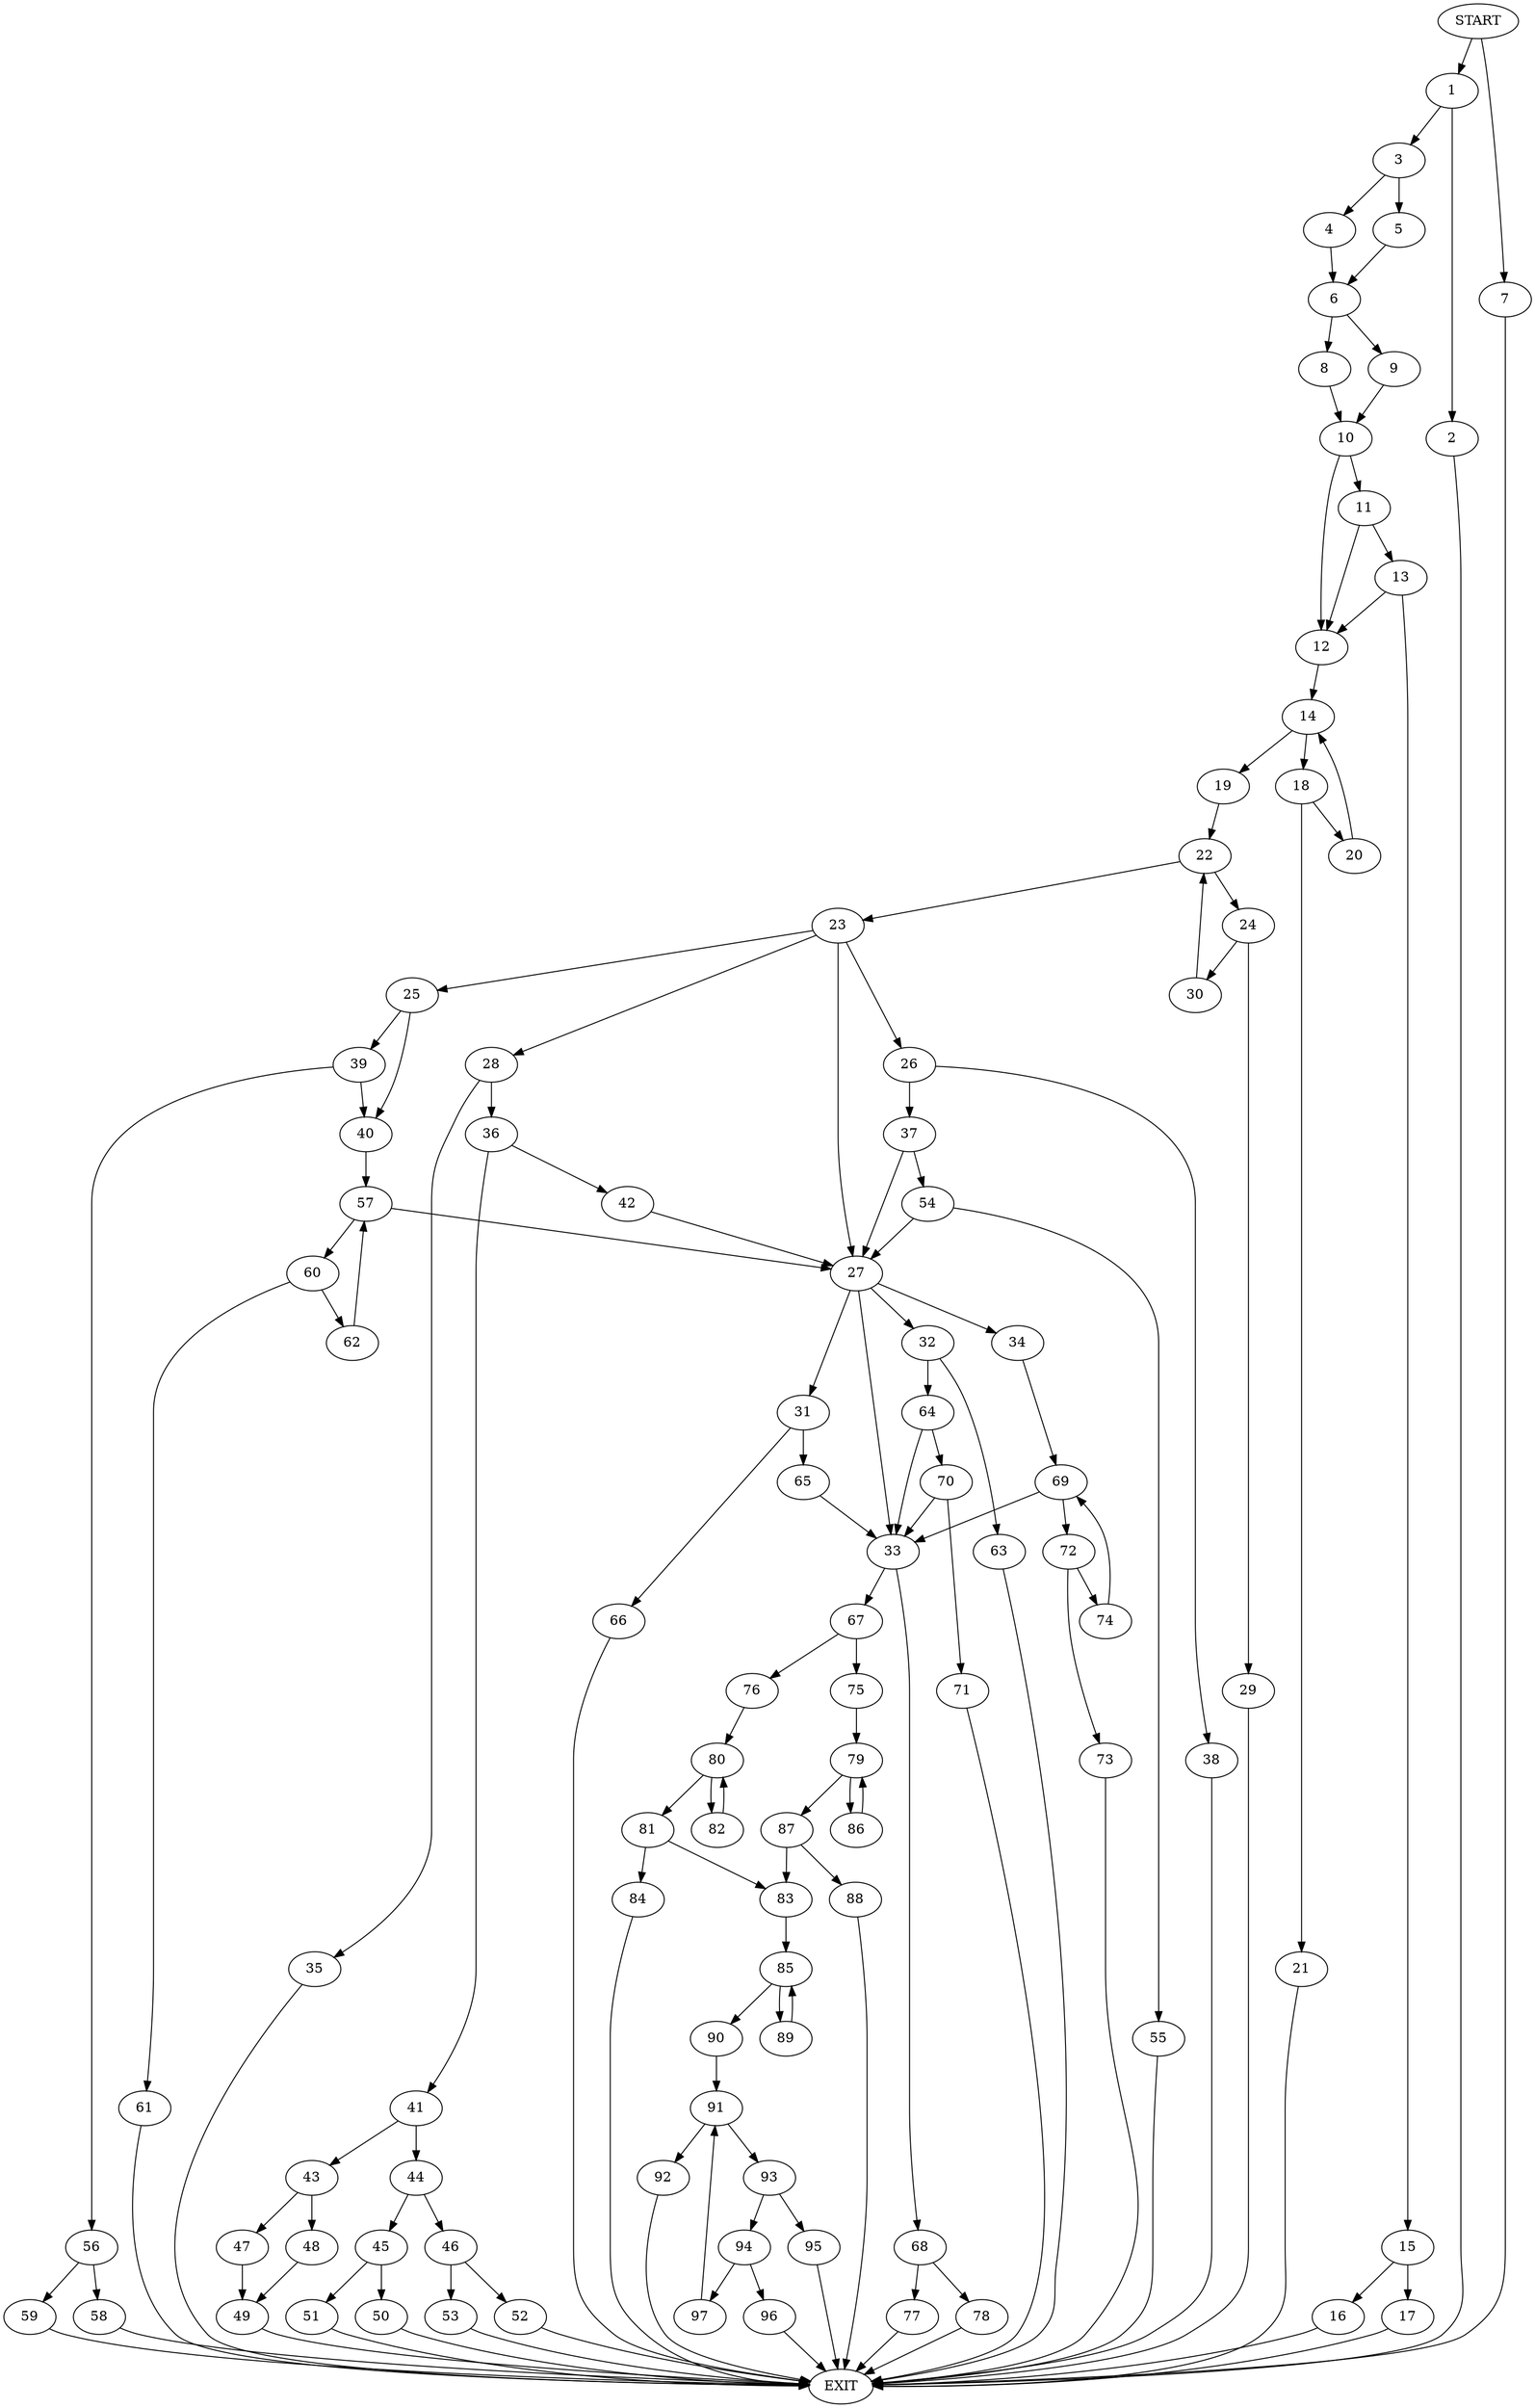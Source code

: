 digraph {
0 [label="START"]
98 [label="EXIT"]
0 -> 1
1 -> 2
1 -> 3
2 -> 98
3 -> 4
3 -> 5
4 -> 6
5 -> 6
0 -> 7
7 -> 98
6 -> 8
6 -> 9
8 -> 10
9 -> 10
10 -> 11
10 -> 12
11 -> 13
11 -> 12
12 -> 14
13 -> 15
13 -> 12
15 -> 16
15 -> 17
17 -> 98
16 -> 98
14 -> 18
14 -> 19
18 -> 20
18 -> 21
19 -> 22
20 -> 14
21 -> 98
22 -> 23
22 -> 24
23 -> 25
23 -> 26
23 -> 27
23 -> 28
24 -> 29
24 -> 30
29 -> 98
30 -> 22
27 -> 31
27 -> 32
27 -> 33
27 -> 34
28 -> 35
28 -> 36
26 -> 37
26 -> 38
25 -> 39
25 -> 40
35 -> 98
36 -> 41
36 -> 42
42 -> 27
41 -> 43
41 -> 44
44 -> 45
44 -> 46
43 -> 47
43 -> 48
47 -> 49
48 -> 49
49 -> 98
45 -> 50
45 -> 51
46 -> 52
46 -> 53
50 -> 98
51 -> 98
53 -> 98
52 -> 98
37 -> 27
37 -> 54
38 -> 98
54 -> 27
54 -> 55
55 -> 98
39 -> 56
39 -> 40
40 -> 57
56 -> 58
56 -> 59
58 -> 98
59 -> 98
57 -> 27
57 -> 60
60 -> 61
60 -> 62
62 -> 57
61 -> 98
32 -> 63
32 -> 64
31 -> 65
31 -> 66
33 -> 67
33 -> 68
34 -> 69
65 -> 33
66 -> 98
63 -> 98
64 -> 70
64 -> 33
70 -> 71
70 -> 33
71 -> 98
69 -> 33
69 -> 72
72 -> 73
72 -> 74
74 -> 69
73 -> 98
67 -> 75
67 -> 76
68 -> 77
68 -> 78
78 -> 98
77 -> 98
75 -> 79
76 -> 80
80 -> 81
80 -> 82
82 -> 80
81 -> 83
81 -> 84
83 -> 85
84 -> 98
79 -> 86
79 -> 87
87 -> 88
87 -> 83
86 -> 79
88 -> 98
85 -> 89
85 -> 90
89 -> 85
90 -> 91
91 -> 92
91 -> 93
92 -> 98
93 -> 94
93 -> 95
95 -> 98
94 -> 96
94 -> 97
97 -> 91
96 -> 98
}

